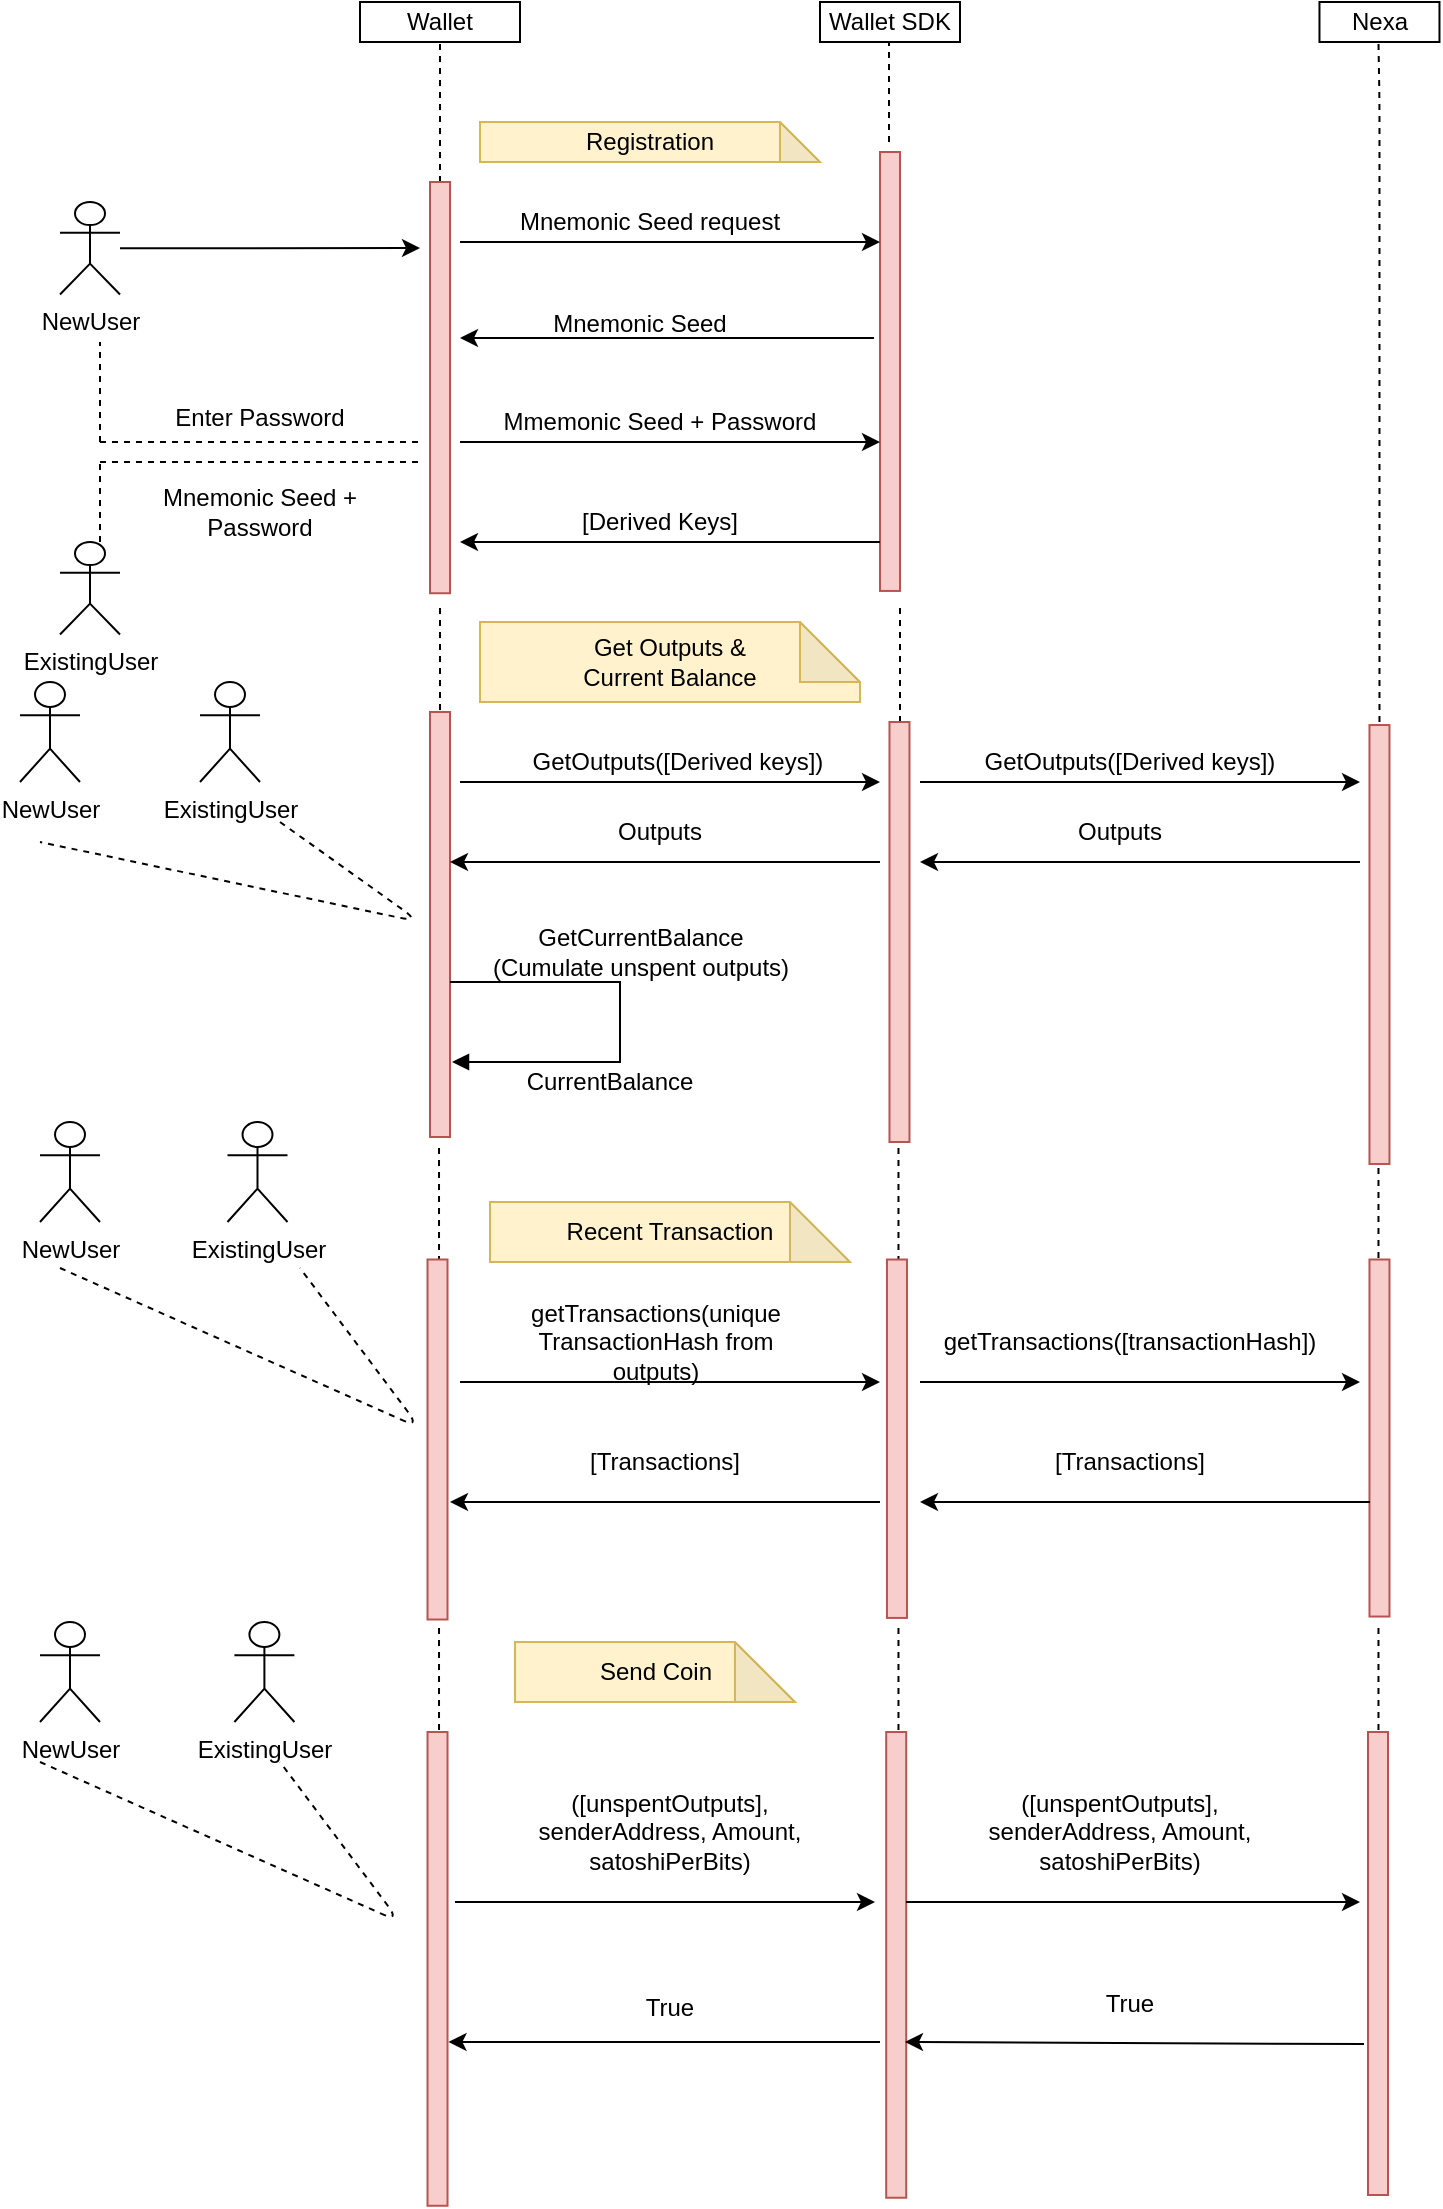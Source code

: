 <mxfile version="13.6.4" type="github">
  <diagram id="d2bJDyH4YY4jTTXs1ROH" name="Page-1">
    <mxGraphModel dx="1695" dy="401" grid="1" gridSize="10" guides="1" tooltips="1" connect="1" arrows="1" fold="1" page="1" pageScale="1" pageWidth="827" pageHeight="1169" math="0" shadow="0">
      <root>
        <mxCell id="0" />
        <mxCell id="1" parent="0" />
        <mxCell id="aKae5eKDBznJ4Y1164LR-3" value="Wallet" style="rounded=0;whiteSpace=wrap;html=1;" parent="1" vertex="1">
          <mxGeometry x="170" y="10" width="80" height="20" as="geometry" />
        </mxCell>
        <mxCell id="aKae5eKDBznJ4Y1164LR-4" value="Wallet SDK" style="rounded=0;whiteSpace=wrap;html=1;" parent="1" vertex="1">
          <mxGeometry x="400" y="10" width="70" height="20" as="geometry" />
        </mxCell>
        <mxCell id="aKae5eKDBznJ4Y1164LR-5" value="Nexa" style="rounded=0;whiteSpace=wrap;html=1;" parent="1" vertex="1">
          <mxGeometry x="649.74" y="10" width="60" height="20" as="geometry" />
        </mxCell>
        <mxCell id="aKae5eKDBznJ4Y1164LR-6" value="Registration" style="shape=note;whiteSpace=wrap;html=1;backgroundOutline=1;darkOpacity=0.05;fillColor=#fff2cc;strokeColor=#d6b656;" parent="1" vertex="1">
          <mxGeometry x="230" y="70" width="170" height="20" as="geometry" />
        </mxCell>
        <mxCell id="aKae5eKDBznJ4Y1164LR-11" value="" style="endArrow=none;dashed=1;html=1;entryX=0.5;entryY=1;entryDx=0;entryDy=0;" parent="1" target="aKae5eKDBznJ4Y1164LR-3" edge="1">
          <mxGeometry width="50" height="50" relative="1" as="geometry">
            <mxPoint x="210" y="100" as="sourcePoint" />
            <mxPoint x="180" y="60" as="targetPoint" />
          </mxGeometry>
        </mxCell>
        <mxCell id="aKae5eKDBznJ4Y1164LR-12" value="" style="rounded=0;whiteSpace=wrap;html=1;rotation=90;fillColor=#f8cecc;strokeColor=#b85450;" parent="1" vertex="1">
          <mxGeometry x="107.2" y="197.81" width="205.62" height="10" as="geometry" />
        </mxCell>
        <mxCell id="aKae5eKDBznJ4Y1164LR-14" value="Mnemonic Seed request" style="text;html=1;strokeColor=none;fillColor=none;align=center;verticalAlign=middle;whiteSpace=wrap;rounded=0;" parent="1" vertex="1">
          <mxGeometry x="240" y="110" width="150" height="20" as="geometry" />
        </mxCell>
        <mxCell id="aKae5eKDBznJ4Y1164LR-15" value="" style="rounded=0;whiteSpace=wrap;html=1;rotation=90;fillColor=#f8cecc;strokeColor=#b85450;" parent="1" vertex="1">
          <mxGeometry x="325.27" y="189.74" width="219.47" height="10" as="geometry" />
        </mxCell>
        <mxCell id="aKae5eKDBznJ4Y1164LR-16" value="" style="endArrow=none;dashed=1;html=1;" parent="1" edge="1">
          <mxGeometry width="50" height="50" relative="1" as="geometry">
            <mxPoint x="434.5" y="80" as="sourcePoint" />
            <mxPoint x="434.5" y="30" as="targetPoint" />
          </mxGeometry>
        </mxCell>
        <mxCell id="aKae5eKDBznJ4Y1164LR-27" value="" style="endArrow=classic;html=1;" parent="1" edge="1">
          <mxGeometry width="50" height="50" relative="1" as="geometry">
            <mxPoint x="427" y="178" as="sourcePoint" />
            <mxPoint x="220" y="178" as="targetPoint" />
          </mxGeometry>
        </mxCell>
        <mxCell id="aKae5eKDBznJ4Y1164LR-28" value="Mnemonic Seed" style="text;html=1;strokeColor=none;fillColor=none;align=center;verticalAlign=middle;whiteSpace=wrap;rounded=0;" parent="1" vertex="1">
          <mxGeometry x="250" y="160.63" width="120" height="20" as="geometry" />
        </mxCell>
        <mxCell id="aKae5eKDBznJ4Y1164LR-29" value="" style="endArrow=classic;html=1;" parent="1" edge="1">
          <mxGeometry width="50" height="50" relative="1" as="geometry">
            <mxPoint x="220" y="130" as="sourcePoint" />
            <mxPoint x="430" y="130" as="targetPoint" />
          </mxGeometry>
        </mxCell>
        <mxCell id="aKae5eKDBznJ4Y1164LR-32" value="NewUser" style="shape=umlActor;verticalLabelPosition=bottom;verticalAlign=top;html=1;outlineConnect=0;" parent="1" vertex="1">
          <mxGeometry x="20" y="110" width="30" height="46.25" as="geometry" />
        </mxCell>
        <mxCell id="aKae5eKDBznJ4Y1164LR-33" value="" style="endArrow=classic;html=1;" parent="1" source="aKae5eKDBznJ4Y1164LR-32" edge="1">
          <mxGeometry width="50" height="50" relative="1" as="geometry">
            <mxPoint x="390" y="190" as="sourcePoint" />
            <mxPoint x="200" y="133" as="targetPoint" />
          </mxGeometry>
        </mxCell>
        <mxCell id="aKae5eKDBznJ4Y1164LR-36" value="Mmemonic Seed + Password" style="text;html=1;strokeColor=none;fillColor=none;align=center;verticalAlign=middle;whiteSpace=wrap;rounded=0;" parent="1" vertex="1">
          <mxGeometry x="240" y="210" width="160" height="20" as="geometry" />
        </mxCell>
        <mxCell id="aKae5eKDBznJ4Y1164LR-37" value="" style="endArrow=classic;html=1;" parent="1" edge="1">
          <mxGeometry width="50" height="50" relative="1" as="geometry">
            <mxPoint x="220" y="230" as="sourcePoint" />
            <mxPoint x="430" y="230" as="targetPoint" />
          </mxGeometry>
        </mxCell>
        <mxCell id="aKae5eKDBznJ4Y1164LR-38" value="" style="endArrow=classic;html=1;" parent="1" edge="1">
          <mxGeometry width="50" height="50" relative="1" as="geometry">
            <mxPoint x="430" y="280" as="sourcePoint" />
            <mxPoint x="220" y="280" as="targetPoint" />
          </mxGeometry>
        </mxCell>
        <mxCell id="aKae5eKDBznJ4Y1164LR-40" value="[Derived Keys]" style="text;html=1;strokeColor=none;fillColor=none;align=center;verticalAlign=middle;whiteSpace=wrap;rounded=0;" parent="1" vertex="1">
          <mxGeometry x="275" y="260" width="90" height="20" as="geometry" />
        </mxCell>
        <mxCell id="aKae5eKDBznJ4Y1164LR-41" value="" style="endArrow=none;dashed=1;html=1;" parent="1" edge="1">
          <mxGeometry width="50" height="50" relative="1" as="geometry">
            <mxPoint x="210" y="370" as="sourcePoint" />
            <mxPoint x="210" y="310" as="targetPoint" />
          </mxGeometry>
        </mxCell>
        <mxCell id="aKae5eKDBznJ4Y1164LR-43" value="" style="endArrow=none;dashed=1;html=1;" parent="1" edge="1">
          <mxGeometry width="50" height="50" relative="1" as="geometry">
            <mxPoint x="440" y="370" as="sourcePoint" />
            <mxPoint x="440" y="310" as="targetPoint" />
          </mxGeometry>
        </mxCell>
        <mxCell id="aKae5eKDBznJ4Y1164LR-44" value="Get Outputs &amp;amp; &lt;br&gt;Current Balance" style="shape=note;whiteSpace=wrap;html=1;backgroundOutline=1;darkOpacity=0.05;fillColor=#fff2cc;strokeColor=#d6b656;" parent="1" vertex="1">
          <mxGeometry x="230" y="320" width="190" height="40" as="geometry" />
        </mxCell>
        <mxCell id="aKae5eKDBznJ4Y1164LR-45" value="" style="endArrow=none;dashed=1;html=1;" parent="1" edge="1">
          <mxGeometry width="50" height="50" relative="1" as="geometry">
            <mxPoint x="40" y="230" as="sourcePoint" />
            <mxPoint x="40" y="180" as="targetPoint" />
          </mxGeometry>
        </mxCell>
        <mxCell id="aKae5eKDBznJ4Y1164LR-46" value="" style="endArrow=none;dashed=1;html=1;" parent="1" edge="1">
          <mxGeometry width="50" height="50" relative="1" as="geometry">
            <mxPoint x="40" y="230" as="sourcePoint" />
            <mxPoint x="200" y="230" as="targetPoint" />
          </mxGeometry>
        </mxCell>
        <mxCell id="aKae5eKDBznJ4Y1164LR-47" value="Enter Password" style="text;html=1;strokeColor=none;fillColor=none;align=center;verticalAlign=middle;whiteSpace=wrap;rounded=0;" parent="1" vertex="1">
          <mxGeometry x="70" y="207.81" width="100" height="20" as="geometry" />
        </mxCell>
        <mxCell id="aKae5eKDBznJ4Y1164LR-48" value="" style="rounded=0;whiteSpace=wrap;html=1;rotation=90;fillColor=#f8cecc;strokeColor=#b85450;" parent="1" vertex="1">
          <mxGeometry x="103.75" y="466.25" width="212.5" height="10" as="geometry" />
        </mxCell>
        <mxCell id="aKae5eKDBznJ4Y1164LR-49" value="" style="rounded=0;whiteSpace=wrap;html=1;rotation=90;fillColor=#f8cecc;strokeColor=#b85450;" parent="1" vertex="1">
          <mxGeometry x="334.74" y="470" width="210" height="10" as="geometry" />
        </mxCell>
        <mxCell id="aKae5eKDBznJ4Y1164LR-51" value="" style="endArrow=classic;html=1;" parent="1" edge="1">
          <mxGeometry width="50" height="50" relative="1" as="geometry">
            <mxPoint x="220" y="400" as="sourcePoint" />
            <mxPoint x="430" y="400" as="targetPoint" />
          </mxGeometry>
        </mxCell>
        <mxCell id="aKae5eKDBznJ4Y1164LR-52" value="GetOutputs([Derived keys])" style="text;html=1;strokeColor=none;fillColor=none;align=center;verticalAlign=middle;whiteSpace=wrap;rounded=0;" parent="1" vertex="1">
          <mxGeometry x="244" y="380" width="170" height="20" as="geometry" />
        </mxCell>
        <mxCell id="aKae5eKDBznJ4Y1164LR-53" value="" style="endArrow=classic;html=1;" parent="1" edge="1">
          <mxGeometry width="50" height="50" relative="1" as="geometry">
            <mxPoint x="430" y="440" as="sourcePoint" />
            <mxPoint x="215" y="440" as="targetPoint" />
          </mxGeometry>
        </mxCell>
        <mxCell id="aKae5eKDBznJ4Y1164LR-54" value="Outputs" style="text;html=1;strokeColor=none;fillColor=none;align=center;verticalAlign=middle;whiteSpace=wrap;rounded=0;" parent="1" vertex="1">
          <mxGeometry x="300" y="410" width="40" height="30" as="geometry" />
        </mxCell>
        <mxCell id="aKae5eKDBznJ4Y1164LR-63" value="GetCurrentBalance&lt;br&gt;(Cumulate unspent outputs)" style="text;html=1;strokeColor=none;fillColor=none;align=center;verticalAlign=middle;whiteSpace=wrap;rounded=0;" parent="1" vertex="1">
          <mxGeometry x="232.5" y="460" width="155" height="50" as="geometry" />
        </mxCell>
        <mxCell id="aKae5eKDBznJ4Y1164LR-64" value="CurrentBalance" style="text;html=1;strokeColor=none;fillColor=none;align=center;verticalAlign=middle;whiteSpace=wrap;rounded=0;" parent="1" vertex="1">
          <mxGeometry x="275" y="540" width="40" height="20" as="geometry" />
        </mxCell>
        <mxCell id="aKae5eKDBznJ4Y1164LR-66" value="" style="edgeStyle=orthogonalEdgeStyle;html=1;align=left;spacingLeft=2;endArrow=block;rounded=0;" parent="1" edge="1">
          <mxGeometry x="1" y="273" relative="1" as="geometry">
            <mxPoint x="220" y="500" as="sourcePoint" />
            <Array as="points">
              <mxPoint x="215" y="500" />
              <mxPoint x="300" y="500" />
              <mxPoint x="300" y="540" />
            </Array>
            <mxPoint x="216" y="540" as="targetPoint" />
            <mxPoint x="-196" y="-83" as="offset" />
          </mxGeometry>
        </mxCell>
        <mxCell id="aKae5eKDBznJ4Y1164LR-67" value="NewUser" style="shape=umlActor;verticalLabelPosition=bottom;verticalAlign=top;html=1;outlineConnect=0;" parent="1" vertex="1">
          <mxGeometry y="350" width="30" height="50" as="geometry" />
        </mxCell>
        <mxCell id="aKae5eKDBznJ4Y1164LR-71" value="ExistingUser" style="shape=umlActor;verticalLabelPosition=bottom;verticalAlign=top;html=1;outlineConnect=0;" parent="1" vertex="1">
          <mxGeometry x="90" y="350" width="30" height="50" as="geometry" />
        </mxCell>
        <mxCell id="aKae5eKDBznJ4Y1164LR-75" value="" style="endArrow=none;dashed=1;html=1;" parent="1" edge="1">
          <mxGeometry width="50" height="50" relative="1" as="geometry">
            <mxPoint x="130" y="420" as="sourcePoint" />
            <mxPoint x="10" y="430" as="targetPoint" />
            <Array as="points">
              <mxPoint x="200" y="470" />
            </Array>
          </mxGeometry>
        </mxCell>
        <mxCell id="aKae5eKDBznJ4Y1164LR-76" value="" style="rounded=0;whiteSpace=wrap;html=1;rotation=90;fillColor=#f8cecc;strokeColor=#b85450;" parent="1" vertex="1">
          <mxGeometry x="570" y="476.25" width="219.47" height="10" as="geometry" />
        </mxCell>
        <mxCell id="aKae5eKDBznJ4Y1164LR-77" value="" style="endArrow=none;dashed=1;html=1;" parent="1" edge="1">
          <mxGeometry width="50" height="50" relative="1" as="geometry">
            <mxPoint x="679.74" y="370" as="sourcePoint" />
            <mxPoint x="679.24" y="30" as="targetPoint" />
            <Array as="points">
              <mxPoint x="679.74" y="60" />
            </Array>
          </mxGeometry>
        </mxCell>
        <mxCell id="aKae5eKDBznJ4Y1164LR-80" value="GetOutputs([Derived keys])" style="text;html=1;strokeColor=none;fillColor=none;align=center;verticalAlign=middle;whiteSpace=wrap;rounded=0;" parent="1" vertex="1">
          <mxGeometry x="470" y="380" width="170" height="20" as="geometry" />
        </mxCell>
        <mxCell id="aKae5eKDBznJ4Y1164LR-82" value="Outputs" style="text;html=1;strokeColor=none;fillColor=none;align=center;verticalAlign=middle;whiteSpace=wrap;rounded=0;" parent="1" vertex="1">
          <mxGeometry x="530" y="410" width="40" height="30" as="geometry" />
        </mxCell>
        <mxCell id="aKae5eKDBznJ4Y1164LR-84" value="" style="endArrow=none;dashed=1;html=1;" parent="1" edge="1">
          <mxGeometry width="50" height="50" relative="1" as="geometry">
            <mxPoint x="209.51" y="640" as="sourcePoint" />
            <mxPoint x="209.51" y="580" as="targetPoint" />
          </mxGeometry>
        </mxCell>
        <mxCell id="aKae5eKDBznJ4Y1164LR-85" value="" style="endArrow=none;dashed=1;html=1;" parent="1" edge="1">
          <mxGeometry width="50" height="50" relative="1" as="geometry">
            <mxPoint x="439.24" y="640" as="sourcePoint" />
            <mxPoint x="439.24" y="580" as="targetPoint" />
          </mxGeometry>
        </mxCell>
        <mxCell id="aKae5eKDBznJ4Y1164LR-86" value="Recent Transaction" style="shape=note;whiteSpace=wrap;html=1;backgroundOutline=1;darkOpacity=0.05;fillColor=#fff2cc;strokeColor=#d6b656;" parent="1" vertex="1">
          <mxGeometry x="235" y="610" width="180" height="30" as="geometry" />
        </mxCell>
        <mxCell id="aKae5eKDBznJ4Y1164LR-87" value="" style="endArrow=none;dashed=1;html=1;" parent="1" edge="1">
          <mxGeometry width="50" height="50" relative="1" as="geometry">
            <mxPoint x="679.24" y="650" as="sourcePoint" />
            <mxPoint x="679.24" y="590" as="targetPoint" />
          </mxGeometry>
        </mxCell>
        <mxCell id="aKae5eKDBznJ4Y1164LR-88" value="" style="rounded=0;whiteSpace=wrap;html=1;rotation=90;fillColor=#f8cecc;strokeColor=#b85450;" parent="1" vertex="1">
          <mxGeometry x="118.75" y="723.75" width="180" height="10" as="geometry" />
        </mxCell>
        <mxCell id="aKae5eKDBznJ4Y1164LR-89" value="" style="rounded=0;whiteSpace=wrap;html=1;rotation=90;fillColor=#f8cecc;strokeColor=#b85450;" parent="1" vertex="1">
          <mxGeometry x="348.88" y="723.36" width="179.21" height="10" as="geometry" />
        </mxCell>
        <mxCell id="aKae5eKDBznJ4Y1164LR-90" value="" style="rounded=0;whiteSpace=wrap;html=1;rotation=90;fillColor=#f8cecc;strokeColor=#b85450;" parent="1" vertex="1">
          <mxGeometry x="590.48" y="723.01" width="178.52" height="10" as="geometry" />
        </mxCell>
        <mxCell id="aKae5eKDBznJ4Y1164LR-91" value="" style="endArrow=classic;html=1;" parent="1" edge="1">
          <mxGeometry width="50" height="50" relative="1" as="geometry">
            <mxPoint x="220" y="700" as="sourcePoint" />
            <mxPoint x="430" y="700" as="targetPoint" />
          </mxGeometry>
        </mxCell>
        <mxCell id="aKae5eKDBznJ4Y1164LR-92" value="getTransactions(unique TransactionHash from outputs)" style="text;html=1;strokeColor=none;fillColor=none;align=center;verticalAlign=middle;whiteSpace=wrap;rounded=0;" parent="1" vertex="1">
          <mxGeometry x="247.5" y="670" width="140" height="20" as="geometry" />
        </mxCell>
        <mxCell id="aKae5eKDBznJ4Y1164LR-93" value="" style="endArrow=none;dashed=1;html=1;" parent="1" edge="1">
          <mxGeometry width="50" height="50" relative="1" as="geometry">
            <mxPoint x="20" y="643.01" as="sourcePoint" />
            <mxPoint x="140" y="643.01" as="targetPoint" />
            <Array as="points">
              <mxPoint x="200" y="723" />
            </Array>
          </mxGeometry>
        </mxCell>
        <mxCell id="aKae5eKDBznJ4Y1164LR-94" value="getTransactions([transactionHash])" style="text;html=1;strokeColor=none;fillColor=none;align=center;verticalAlign=middle;whiteSpace=wrap;rounded=0;" parent="1" vertex="1">
          <mxGeometry x="485.01" y="670" width="140" height="20" as="geometry" />
        </mxCell>
        <mxCell id="aKae5eKDBznJ4Y1164LR-97" value="" style="endArrow=classic;html=1;" parent="1" edge="1">
          <mxGeometry width="50" height="50" relative="1" as="geometry">
            <mxPoint x="430" y="760" as="sourcePoint" />
            <mxPoint x="215" y="760" as="targetPoint" />
          </mxGeometry>
        </mxCell>
        <mxCell id="aKae5eKDBznJ4Y1164LR-98" value="[Transactions]" style="text;html=1;strokeColor=none;fillColor=none;align=center;verticalAlign=middle;whiteSpace=wrap;rounded=0;" parent="1" vertex="1">
          <mxGeometry x="275" y="730" width="95" height="20" as="geometry" />
        </mxCell>
        <mxCell id="aKae5eKDBznJ4Y1164LR-99" value="[Transactions]" style="text;html=1;strokeColor=none;fillColor=none;align=center;verticalAlign=middle;whiteSpace=wrap;rounded=0;" parent="1" vertex="1">
          <mxGeometry x="511.19" y="725" width="87.63" height="30" as="geometry" />
        </mxCell>
        <mxCell id="aKae5eKDBznJ4Y1164LR-104" value="" style="endArrow=none;dashed=1;html=1;" parent="1" edge="1">
          <mxGeometry width="50" height="50" relative="1" as="geometry">
            <mxPoint x="209.51" y="880" as="sourcePoint" />
            <mxPoint x="209.51" y="820" as="targetPoint" />
          </mxGeometry>
        </mxCell>
        <mxCell id="aKae5eKDBznJ4Y1164LR-105" value="" style="endArrow=none;dashed=1;html=1;" parent="1" edge="1">
          <mxGeometry width="50" height="50" relative="1" as="geometry">
            <mxPoint x="439.24" y="880" as="sourcePoint" />
            <mxPoint x="439.24" y="820" as="targetPoint" />
          </mxGeometry>
        </mxCell>
        <mxCell id="aKae5eKDBznJ4Y1164LR-106" value="" style="endArrow=none;dashed=1;html=1;" parent="1" edge="1">
          <mxGeometry width="50" height="50" relative="1" as="geometry">
            <mxPoint x="679.24" y="880" as="sourcePoint" />
            <mxPoint x="679.24" y="820" as="targetPoint" />
          </mxGeometry>
        </mxCell>
        <mxCell id="aKae5eKDBznJ4Y1164LR-107" value="Send Coin" style="shape=note;whiteSpace=wrap;html=1;backgroundOutline=1;darkOpacity=0.05;fillColor=#fff2cc;strokeColor=#d6b656;" parent="1" vertex="1">
          <mxGeometry x="247.5" y="830" width="140" height="30" as="geometry" />
        </mxCell>
        <mxCell id="aKae5eKDBznJ4Y1164LR-108" value="NewUser" style="shape=umlActor;verticalLabelPosition=bottom;verticalAlign=top;html=1;outlineConnect=0;" parent="1" vertex="1">
          <mxGeometry x="10" y="570" width="30" height="50" as="geometry" />
        </mxCell>
        <mxCell id="aKae5eKDBznJ4Y1164LR-109" value="ExistingUser" style="shape=umlActor;verticalLabelPosition=bottom;verticalAlign=top;html=1;outlineConnect=0;" parent="1" vertex="1">
          <mxGeometry x="103.75" y="570" width="30" height="50" as="geometry" />
        </mxCell>
        <mxCell id="aKae5eKDBznJ4Y1164LR-110" value="" style="rounded=0;whiteSpace=wrap;html=1;rotation=90;fillColor=#f8cecc;strokeColor=#b85450;" parent="1" vertex="1">
          <mxGeometry x="90.32" y="988.44" width="236.87" height="10" as="geometry" />
        </mxCell>
        <mxCell id="aKae5eKDBznJ4Y1164LR-111" value="" style="rounded=0;whiteSpace=wrap;html=1;rotation=90;fillColor=#f8cecc;strokeColor=#b85450;" parent="1" vertex="1">
          <mxGeometry x="321.67" y="986.44" width="232.86" height="10" as="geometry" />
        </mxCell>
        <mxCell id="aKae5eKDBznJ4Y1164LR-112" value="" style="rounded=0;whiteSpace=wrap;html=1;rotation=90;fillColor=#f8cecc;strokeColor=#b85450;" parent="1" vertex="1">
          <mxGeometry x="563.25" y="985.75" width="231.5" height="10" as="geometry" />
        </mxCell>
        <mxCell id="aKae5eKDBznJ4Y1164LR-113" value="NewUser" style="shape=umlActor;verticalLabelPosition=bottom;verticalAlign=top;html=1;outlineConnect=0;" parent="1" vertex="1">
          <mxGeometry x="10" y="820" width="30" height="50" as="geometry" />
        </mxCell>
        <mxCell id="aKae5eKDBznJ4Y1164LR-114" value="ExistingUser" style="shape=umlActor;verticalLabelPosition=bottom;verticalAlign=top;html=1;outlineConnect=0;" parent="1" vertex="1">
          <mxGeometry x="107.2" y="820" width="30" height="50" as="geometry" />
        </mxCell>
        <mxCell id="aKae5eKDBznJ4Y1164LR-115" value="" style="endArrow=none;dashed=1;html=1;" parent="1" edge="1">
          <mxGeometry width="50" height="50" relative="1" as="geometry">
            <mxPoint x="10" y="890" as="sourcePoint" />
            <mxPoint x="130" y="890" as="targetPoint" />
            <Array as="points">
              <mxPoint x="190" y="969.99" />
            </Array>
          </mxGeometry>
        </mxCell>
        <mxCell id="aKae5eKDBznJ4Y1164LR-116" value="" style="endArrow=classic;html=1;" parent="1" edge="1">
          <mxGeometry width="50" height="50" relative="1" as="geometry">
            <mxPoint x="217.5" y="960" as="sourcePoint" />
            <mxPoint x="427.5" y="960" as="targetPoint" />
          </mxGeometry>
        </mxCell>
        <mxCell id="aKae5eKDBznJ4Y1164LR-118" value="([unspentOutputs], senderAddress, Amount, satoshiPerBits)" style="text;html=1;strokeColor=none;fillColor=none;align=center;verticalAlign=middle;whiteSpace=wrap;rounded=0;" parent="1" vertex="1">
          <mxGeometry x="240" y="900" width="170" height="50" as="geometry" />
        </mxCell>
        <mxCell id="aKae5eKDBznJ4Y1164LR-119" value="" style="endArrow=classic;html=1;" parent="1" edge="1">
          <mxGeometry width="50" height="50" relative="1" as="geometry">
            <mxPoint x="450.01" y="400" as="sourcePoint" />
            <mxPoint x="670" y="400" as="targetPoint" />
          </mxGeometry>
        </mxCell>
        <mxCell id="aKae5eKDBznJ4Y1164LR-120" value="" style="endArrow=classic;html=1;" parent="1" edge="1">
          <mxGeometry width="50" height="50" relative="1" as="geometry">
            <mxPoint x="670" y="440" as="sourcePoint" />
            <mxPoint x="450.01" y="440" as="targetPoint" />
          </mxGeometry>
        </mxCell>
        <mxCell id="aKae5eKDBznJ4Y1164LR-121" value="" style="endArrow=classic;html=1;" parent="1" edge="1">
          <mxGeometry width="50" height="50" relative="1" as="geometry">
            <mxPoint x="450" y="700" as="sourcePoint" />
            <mxPoint x="670" y="700" as="targetPoint" />
          </mxGeometry>
        </mxCell>
        <mxCell id="aKae5eKDBznJ4Y1164LR-122" value="" style="endArrow=classic;html=1;" parent="1" edge="1">
          <mxGeometry width="50" height="50" relative="1" as="geometry">
            <mxPoint x="675" y="760" as="sourcePoint" />
            <mxPoint x="450" y="760" as="targetPoint" />
          </mxGeometry>
        </mxCell>
        <mxCell id="aKae5eKDBznJ4Y1164LR-123" value="" style="endArrow=classic;html=1;" parent="1" edge="1">
          <mxGeometry width="50" height="50" relative="1" as="geometry">
            <mxPoint x="443" y="960" as="sourcePoint" />
            <mxPoint x="670" y="960" as="targetPoint" />
          </mxGeometry>
        </mxCell>
        <mxCell id="aKae5eKDBznJ4Y1164LR-124" value="([unspentOutputs], senderAddress, Amount, satoshiPerBits)" style="text;html=1;strokeColor=none;fillColor=none;align=center;verticalAlign=middle;whiteSpace=wrap;rounded=0;" parent="1" vertex="1">
          <mxGeometry x="465" y="900" width="170" height="50" as="geometry" />
        </mxCell>
        <mxCell id="aKae5eKDBznJ4Y1164LR-125" value="" style="endArrow=classic;html=1;exitX=0.674;exitY=1.2;exitDx=0;exitDy=0;exitPerimeter=0;" parent="1" source="aKae5eKDBznJ4Y1164LR-112" edge="1">
          <mxGeometry width="50" height="50" relative="1" as="geometry">
            <mxPoint x="667.51" y="1030" as="sourcePoint" />
            <mxPoint x="442.51" y="1030" as="targetPoint" />
          </mxGeometry>
        </mxCell>
        <mxCell id="aKae5eKDBznJ4Y1164LR-126" value="True" style="text;html=1;strokeColor=none;fillColor=none;align=center;verticalAlign=middle;whiteSpace=wrap;rounded=0;" parent="1" vertex="1">
          <mxGeometry x="511.2" y="995.75" width="87.63" height="30" as="geometry" />
        </mxCell>
        <mxCell id="aKae5eKDBznJ4Y1164LR-127" value="" style="endArrow=classic;html=1;" parent="1" edge="1">
          <mxGeometry width="50" height="50" relative="1" as="geometry">
            <mxPoint x="430" y="1030" as="sourcePoint" />
            <mxPoint x="214.25" y="1030" as="targetPoint" />
          </mxGeometry>
        </mxCell>
        <mxCell id="aKae5eKDBznJ4Y1164LR-128" value="True" style="text;html=1;strokeColor=none;fillColor=none;align=center;verticalAlign=middle;whiteSpace=wrap;rounded=0;" parent="1" vertex="1">
          <mxGeometry x="281.19" y="998.44" width="87.63" height="30" as="geometry" />
        </mxCell>
        <mxCell id="dy_9rE8HRgi9Pd3eRH8T-1" value="ExistingUser" style="shape=umlActor;verticalLabelPosition=bottom;verticalAlign=top;html=1;outlineConnect=0;" vertex="1" parent="1">
          <mxGeometry x="20" y="280" width="30" height="46.25" as="geometry" />
        </mxCell>
        <mxCell id="dy_9rE8HRgi9Pd3eRH8T-5" value="" style="endArrow=none;dashed=1;html=1;" edge="1" parent="1">
          <mxGeometry width="50" height="50" relative="1" as="geometry">
            <mxPoint x="40" y="240" as="sourcePoint" />
            <mxPoint x="200" y="240" as="targetPoint" />
          </mxGeometry>
        </mxCell>
        <mxCell id="dy_9rE8HRgi9Pd3eRH8T-8" value="" style="endArrow=none;dashed=1;html=1;" edge="1" parent="1">
          <mxGeometry width="50" height="50" relative="1" as="geometry">
            <mxPoint x="40" y="280" as="sourcePoint" />
            <mxPoint x="40" y="240" as="targetPoint" />
          </mxGeometry>
        </mxCell>
        <mxCell id="dy_9rE8HRgi9Pd3eRH8T-11" value="Mnemonic Seed + Password" style="text;html=1;strokeColor=none;fillColor=none;align=center;verticalAlign=middle;whiteSpace=wrap;rounded=0;" vertex="1" parent="1">
          <mxGeometry x="50" y="250" width="140" height="30" as="geometry" />
        </mxCell>
      </root>
    </mxGraphModel>
  </diagram>
</mxfile>

